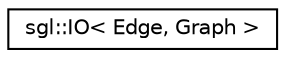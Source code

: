 digraph "Graphical Class Hierarchy"
{
  edge [fontname="Helvetica",fontsize="10",labelfontname="Helvetica",labelfontsize="10"];
  node [fontname="Helvetica",fontsize="10",shape=record];
  rankdir="LR";
  Node1 [label="sgl::IO\< Edge, Graph \>",height=0.2,width=0.4,color="black", fillcolor="white", style="filled",URL="$classsgl_1_1_i_o.html"];
}
